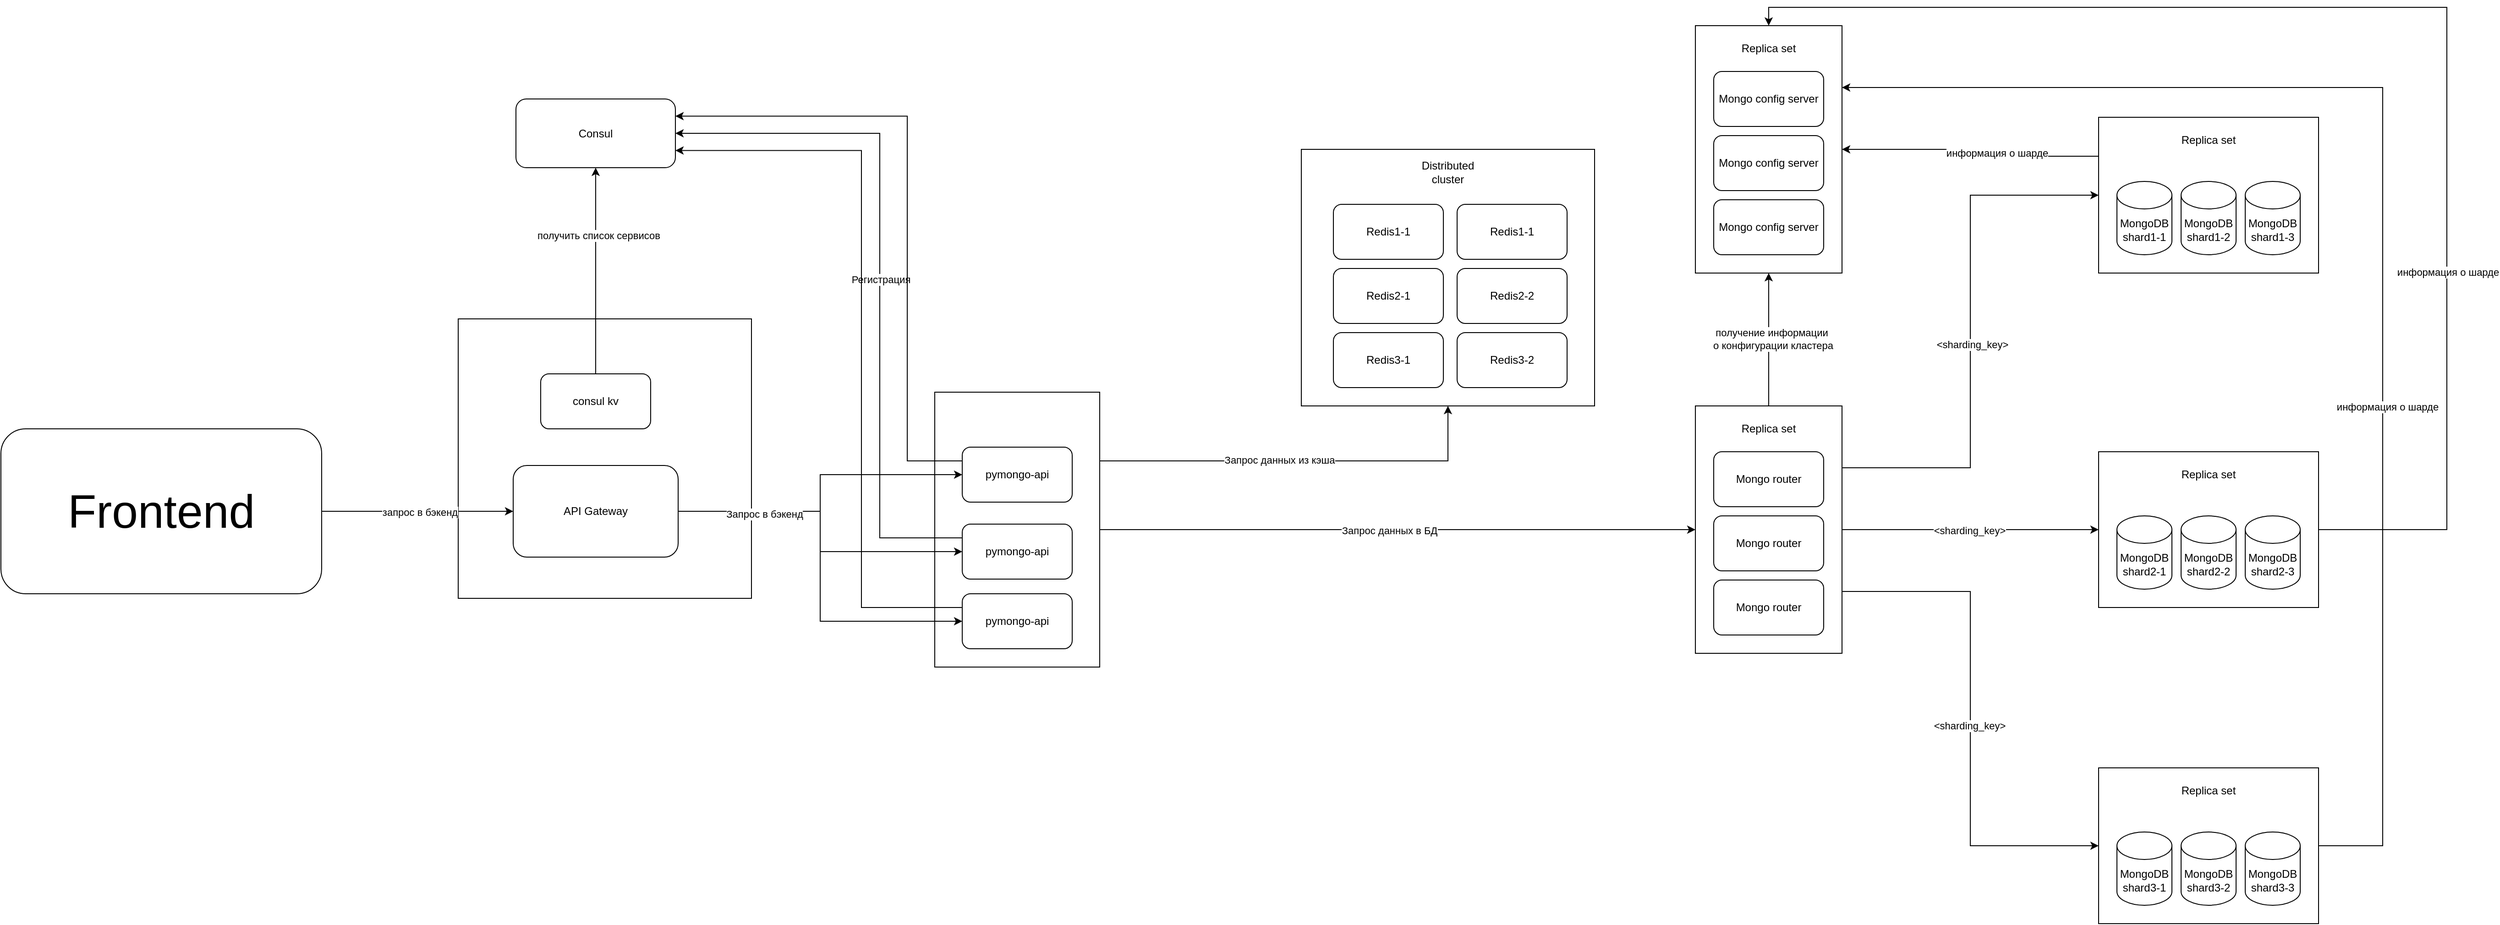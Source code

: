 <mxfile version="24.7.17">
  <diagram name="Page-1" id="-H_mtQnk-PTXWXPvYvuk">
    <mxGraphModel dx="4658" dy="3029" grid="1" gridSize="10" guides="1" tooltips="1" connect="1" arrows="1" fold="1" page="1" pageScale="1" pageWidth="1169" pageHeight="827" math="0" shadow="0">
      <root>
        <mxCell id="0" />
        <mxCell id="1" parent="0" />
        <mxCell id="bTCrIMpnv0tPwwKlhgsd-31" value="" style="rounded=0;whiteSpace=wrap;html=1;" vertex="1" parent="1">
          <mxGeometry x="-670" y="190" width="320" height="305" as="geometry" />
        </mxCell>
        <mxCell id="bTCrIMpnv0tPwwKlhgsd-10" style="edgeStyle=orthogonalEdgeStyle;rounded=0;orthogonalLoop=1;jettySize=auto;html=1;entryX=0;entryY=0.5;entryDx=0;entryDy=0;" edge="1" parent="1" source="bTCrIMpnv0tPwwKlhgsd-3" target="yvDFcet3MPlfMBib68oZ-49">
          <mxGeometry relative="1" as="geometry" />
        </mxCell>
        <mxCell id="bTCrIMpnv0tPwwKlhgsd-13" value="Запрос данных в БД" style="edgeLabel;html=1;align=center;verticalAlign=middle;resizable=0;points=[];" vertex="1" connectable="0" parent="bTCrIMpnv0tPwwKlhgsd-10">
          <mxGeometry x="-0.028" y="-1" relative="1" as="geometry">
            <mxPoint as="offset" />
          </mxGeometry>
        </mxCell>
        <mxCell id="bTCrIMpnv0tPwwKlhgsd-11" style="edgeStyle=orthogonalEdgeStyle;rounded=0;orthogonalLoop=1;jettySize=auto;html=1;exitX=1;exitY=0.25;exitDx=0;exitDy=0;entryX=0.5;entryY=1;entryDx=0;entryDy=0;" edge="1" parent="1" source="bTCrIMpnv0tPwwKlhgsd-3" target="yvDFcet3MPlfMBib68oZ-19">
          <mxGeometry relative="1" as="geometry" />
        </mxCell>
        <mxCell id="bTCrIMpnv0tPwwKlhgsd-12" value="Запрос данных из кэша" style="edgeLabel;html=1;align=center;verticalAlign=middle;resizable=0;points=[];" vertex="1" connectable="0" parent="bTCrIMpnv0tPwwKlhgsd-11">
          <mxGeometry x="-0.113" y="1" relative="1" as="geometry">
            <mxPoint x="1" as="offset" />
          </mxGeometry>
        </mxCell>
        <mxCell id="bTCrIMpnv0tPwwKlhgsd-3" value="" style="rounded=0;whiteSpace=wrap;html=1;" vertex="1" parent="1">
          <mxGeometry x="-150" y="270" width="180" height="300" as="geometry" />
        </mxCell>
        <mxCell id="bTCrIMpnv0tPwwKlhgsd-28" style="edgeStyle=orthogonalEdgeStyle;rounded=0;orthogonalLoop=1;jettySize=auto;html=1;exitX=0;exitY=0.25;exitDx=0;exitDy=0;entryX=1;entryY=0.5;entryDx=0;entryDy=0;" edge="1" parent="1" source="zA23MoTUsTF4_91t8viU-3" target="bTCrIMpnv0tPwwKlhgsd-6">
          <mxGeometry relative="1" as="geometry">
            <Array as="points">
              <mxPoint x="-210" y="429" />
              <mxPoint x="-210" y="-12" />
            </Array>
          </mxGeometry>
        </mxCell>
        <mxCell id="bTCrIMpnv0tPwwKlhgsd-36" value="Регистрация" style="edgeLabel;html=1;align=center;verticalAlign=middle;resizable=0;points=[];" vertex="1" connectable="0" parent="bTCrIMpnv0tPwwKlhgsd-28">
          <mxGeometry x="-0.011" relative="1" as="geometry">
            <mxPoint x="1" y="1" as="offset" />
          </mxGeometry>
        </mxCell>
        <mxCell id="zA23MoTUsTF4_91t8viU-3" value="pymongo-api" style="rounded=1;whiteSpace=wrap;html=1;" parent="1" vertex="1">
          <mxGeometry x="-120" y="414" width="120" height="60" as="geometry" />
        </mxCell>
        <mxCell id="yvDFcet3MPlfMBib68oZ-27" value="" style="group" parent="1" vertex="1" connectable="0">
          <mxGeometry x="1120" y="680" width="240" height="170" as="geometry" />
        </mxCell>
        <mxCell id="yvDFcet3MPlfMBib68oZ-23" value="" style="rounded=0;whiteSpace=wrap;html=1;" parent="yvDFcet3MPlfMBib68oZ-27" vertex="1">
          <mxGeometry width="240" height="170" as="geometry" />
        </mxCell>
        <mxCell id="yvDFcet3MPlfMBib68oZ-1" value="MongoDB&lt;div&gt;shard3-1&lt;/div&gt;" style="shape=cylinder3;whiteSpace=wrap;html=1;boundedLbl=1;backgroundOutline=1;size=15;" parent="yvDFcet3MPlfMBib68oZ-27" vertex="1">
          <mxGeometry x="20" y="70" width="60" height="80" as="geometry" />
        </mxCell>
        <mxCell id="yvDFcet3MPlfMBib68oZ-14" value="MongoDB&lt;div&gt;shard3-2&lt;/div&gt;" style="shape=cylinder3;whiteSpace=wrap;html=1;boundedLbl=1;backgroundOutline=1;size=15;" parent="yvDFcet3MPlfMBib68oZ-27" vertex="1">
          <mxGeometry x="90" y="70" width="60" height="80" as="geometry" />
        </mxCell>
        <mxCell id="yvDFcet3MPlfMBib68oZ-15" value="MongoDB&lt;div&gt;shard3-3&lt;/div&gt;" style="shape=cylinder3;whiteSpace=wrap;html=1;boundedLbl=1;backgroundOutline=1;size=15;" parent="yvDFcet3MPlfMBib68oZ-27" vertex="1">
          <mxGeometry x="160" y="70" width="60" height="80" as="geometry" />
        </mxCell>
        <mxCell id="yvDFcet3MPlfMBib68oZ-24" value="Replica set" style="text;html=1;align=center;verticalAlign=middle;whiteSpace=wrap;rounded=0;" parent="yvDFcet3MPlfMBib68oZ-27" vertex="1">
          <mxGeometry x="75" y="10" width="90" height="30" as="geometry" />
        </mxCell>
        <mxCell id="yvDFcet3MPlfMBib68oZ-28" value="" style="group" parent="1" vertex="1" connectable="0">
          <mxGeometry x="1120" y="335" width="240" height="170" as="geometry" />
        </mxCell>
        <mxCell id="yvDFcet3MPlfMBib68oZ-25" value="" style="rounded=0;whiteSpace=wrap;html=1;" parent="yvDFcet3MPlfMBib68oZ-28" vertex="1">
          <mxGeometry width="240" height="170" as="geometry" />
        </mxCell>
        <mxCell id="zA23MoTUsTF4_91t8viU-2" value="MongoDB&lt;br&gt;shard2-1" style="shape=cylinder3;whiteSpace=wrap;html=1;boundedLbl=1;backgroundOutline=1;size=15;" parent="yvDFcet3MPlfMBib68oZ-28" vertex="1">
          <mxGeometry x="20" y="70" width="60" height="80" as="geometry" />
        </mxCell>
        <mxCell id="yvDFcet3MPlfMBib68oZ-12" value="MongoDB&lt;br&gt;shard2-2" style="shape=cylinder3;whiteSpace=wrap;html=1;boundedLbl=1;backgroundOutline=1;size=15;" parent="yvDFcet3MPlfMBib68oZ-28" vertex="1">
          <mxGeometry x="90" y="70" width="60" height="80" as="geometry" />
        </mxCell>
        <mxCell id="yvDFcet3MPlfMBib68oZ-13" value="MongoDB&lt;br&gt;shard2-3" style="shape=cylinder3;whiteSpace=wrap;html=1;boundedLbl=1;backgroundOutline=1;size=15;" parent="yvDFcet3MPlfMBib68oZ-28" vertex="1">
          <mxGeometry x="160" y="70" width="60" height="80" as="geometry" />
        </mxCell>
        <mxCell id="yvDFcet3MPlfMBib68oZ-26" value="Replica set" style="text;html=1;align=center;verticalAlign=middle;whiteSpace=wrap;rounded=0;" parent="yvDFcet3MPlfMBib68oZ-28" vertex="1">
          <mxGeometry x="75" y="10" width="90" height="30" as="geometry" />
        </mxCell>
        <mxCell id="yvDFcet3MPlfMBib68oZ-38" value="" style="group" parent="1" vertex="1" connectable="0">
          <mxGeometry x="1120" y="-30" width="240" height="170" as="geometry" />
        </mxCell>
        <mxCell id="yvDFcet3MPlfMBib68oZ-39" value="" style="rounded=0;whiteSpace=wrap;html=1;" parent="yvDFcet3MPlfMBib68oZ-38" vertex="1">
          <mxGeometry width="240" height="170" as="geometry" />
        </mxCell>
        <mxCell id="yvDFcet3MPlfMBib68oZ-40" value="MongoDB&lt;div&gt;shard1-1&lt;/div&gt;" style="shape=cylinder3;whiteSpace=wrap;html=1;boundedLbl=1;backgroundOutline=1;size=15;" parent="yvDFcet3MPlfMBib68oZ-38" vertex="1">
          <mxGeometry x="20" y="70" width="60" height="80" as="geometry" />
        </mxCell>
        <mxCell id="yvDFcet3MPlfMBib68oZ-41" value="MongoDB&lt;div&gt;shard1-2&lt;/div&gt;" style="shape=cylinder3;whiteSpace=wrap;html=1;boundedLbl=1;backgroundOutline=1;size=15;" parent="yvDFcet3MPlfMBib68oZ-38" vertex="1">
          <mxGeometry x="90" y="70" width="60" height="80" as="geometry" />
        </mxCell>
        <mxCell id="yvDFcet3MPlfMBib68oZ-42" value="MongoDB&lt;div&gt;shard1-3&lt;/div&gt;" style="shape=cylinder3;whiteSpace=wrap;html=1;boundedLbl=1;backgroundOutline=1;size=15;" parent="yvDFcet3MPlfMBib68oZ-38" vertex="1">
          <mxGeometry x="160" y="70" width="60" height="80" as="geometry" />
        </mxCell>
        <mxCell id="yvDFcet3MPlfMBib68oZ-43" value="Replica set" style="text;html=1;align=center;verticalAlign=middle;whiteSpace=wrap;rounded=0;" parent="yvDFcet3MPlfMBib68oZ-38" vertex="1">
          <mxGeometry x="75" y="10" width="90" height="30" as="geometry" />
        </mxCell>
        <mxCell id="yvDFcet3MPlfMBib68oZ-53" value="" style="group" parent="1" vertex="1" connectable="0">
          <mxGeometry x="680" y="-130" width="160" height="270" as="geometry" />
        </mxCell>
        <mxCell id="yvDFcet3MPlfMBib68oZ-36" value="" style="rounded=0;whiteSpace=wrap;html=1;" parent="yvDFcet3MPlfMBib68oZ-53" vertex="1">
          <mxGeometry width="160" height="270" as="geometry" />
        </mxCell>
        <mxCell id="yvDFcet3MPlfMBib68oZ-7" value="Mongo config server" style="rounded=1;whiteSpace=wrap;html=1;" parent="yvDFcet3MPlfMBib68oZ-53" vertex="1">
          <mxGeometry x="20" y="50" width="120" height="60" as="geometry" />
        </mxCell>
        <mxCell id="yvDFcet3MPlfMBib68oZ-34" value="Mongo config server" style="rounded=1;whiteSpace=wrap;html=1;" parent="yvDFcet3MPlfMBib68oZ-53" vertex="1">
          <mxGeometry x="20" y="120" width="120" height="60" as="geometry" />
        </mxCell>
        <mxCell id="yvDFcet3MPlfMBib68oZ-35" value="Mongo config server" style="rounded=1;whiteSpace=wrap;html=1;" parent="yvDFcet3MPlfMBib68oZ-53" vertex="1">
          <mxGeometry x="20" y="190" width="120" height="60" as="geometry" />
        </mxCell>
        <mxCell id="yvDFcet3MPlfMBib68oZ-51" value="Replica set" style="text;html=1;align=center;verticalAlign=middle;whiteSpace=wrap;rounded=0;" parent="yvDFcet3MPlfMBib68oZ-53" vertex="1">
          <mxGeometry x="35" y="10" width="90" height="30" as="geometry" />
        </mxCell>
        <mxCell id="yvDFcet3MPlfMBib68oZ-54" value="" style="group" parent="1" vertex="1" connectable="0">
          <mxGeometry x="680" y="285" width="160" height="270" as="geometry" />
        </mxCell>
        <mxCell id="yvDFcet3MPlfMBib68oZ-49" value="" style="rounded=0;whiteSpace=wrap;html=1;" parent="yvDFcet3MPlfMBib68oZ-54" vertex="1">
          <mxGeometry width="160" height="270" as="geometry" />
        </mxCell>
        <mxCell id="yvDFcet3MPlfMBib68oZ-2" value="Mongo router" style="rounded=1;whiteSpace=wrap;html=1;" parent="yvDFcet3MPlfMBib68oZ-54" vertex="1">
          <mxGeometry x="20" y="50" width="120" height="60" as="geometry" />
        </mxCell>
        <mxCell id="yvDFcet3MPlfMBib68oZ-47" value="Mongo router" style="rounded=1;whiteSpace=wrap;html=1;" parent="yvDFcet3MPlfMBib68oZ-54" vertex="1">
          <mxGeometry x="20" y="120" width="120" height="60" as="geometry" />
        </mxCell>
        <mxCell id="yvDFcet3MPlfMBib68oZ-48" value="Mongo router" style="rounded=1;whiteSpace=wrap;html=1;" parent="yvDFcet3MPlfMBib68oZ-54" vertex="1">
          <mxGeometry x="20" y="190" width="120" height="60" as="geometry" />
        </mxCell>
        <mxCell id="yvDFcet3MPlfMBib68oZ-52" value="Replica set" style="text;html=1;align=center;verticalAlign=middle;whiteSpace=wrap;rounded=0;" parent="yvDFcet3MPlfMBib68oZ-54" vertex="1">
          <mxGeometry x="35" y="10" width="90" height="30" as="geometry" />
        </mxCell>
        <mxCell id="yvDFcet3MPlfMBib68oZ-58" style="edgeStyle=orthogonalEdgeStyle;rounded=0;orthogonalLoop=1;jettySize=auto;html=1;entryX=0;entryY=0.5;entryDx=0;entryDy=0;" parent="1" source="yvDFcet3MPlfMBib68oZ-49" target="yvDFcet3MPlfMBib68oZ-25" edge="1">
          <mxGeometry relative="1" as="geometry" />
        </mxCell>
        <mxCell id="bTCrIMpnv0tPwwKlhgsd-15" value="&amp;lt;sharding_key&amp;gt;" style="edgeLabel;html=1;align=center;verticalAlign=middle;resizable=0;points=[];" vertex="1" connectable="0" parent="yvDFcet3MPlfMBib68oZ-58">
          <mxGeometry x="-0.014" y="-1" relative="1" as="geometry">
            <mxPoint x="1" as="offset" />
          </mxGeometry>
        </mxCell>
        <mxCell id="yvDFcet3MPlfMBib68oZ-59" style="edgeStyle=orthogonalEdgeStyle;rounded=0;orthogonalLoop=1;jettySize=auto;html=1;exitX=1;exitY=0.25;exitDx=0;exitDy=0;entryX=0;entryY=0.5;entryDx=0;entryDy=0;" parent="1" source="yvDFcet3MPlfMBib68oZ-49" target="yvDFcet3MPlfMBib68oZ-39" edge="1">
          <mxGeometry relative="1" as="geometry" />
        </mxCell>
        <mxCell id="bTCrIMpnv0tPwwKlhgsd-14" value="&amp;lt;sharding_key&amp;gt;" style="edgeLabel;html=1;align=center;verticalAlign=middle;resizable=0;points=[];" vertex="1" connectable="0" parent="yvDFcet3MPlfMBib68oZ-59">
          <mxGeometry x="-0.049" y="-2" relative="1" as="geometry">
            <mxPoint as="offset" />
          </mxGeometry>
        </mxCell>
        <mxCell id="yvDFcet3MPlfMBib68oZ-60" style="edgeStyle=orthogonalEdgeStyle;rounded=0;orthogonalLoop=1;jettySize=auto;html=1;exitX=1;exitY=0.75;exitDx=0;exitDy=0;entryX=0;entryY=0.5;entryDx=0;entryDy=0;" parent="1" source="yvDFcet3MPlfMBib68oZ-49" target="yvDFcet3MPlfMBib68oZ-23" edge="1">
          <mxGeometry relative="1" as="geometry" />
        </mxCell>
        <mxCell id="bTCrIMpnv0tPwwKlhgsd-16" value="&amp;lt;sharding_key&amp;gt;" style="edgeLabel;html=1;align=center;verticalAlign=middle;resizable=0;points=[];" vertex="1" connectable="0" parent="yvDFcet3MPlfMBib68oZ-60">
          <mxGeometry x="0.028" y="-1" relative="1" as="geometry">
            <mxPoint as="offset" />
          </mxGeometry>
        </mxCell>
        <mxCell id="yvDFcet3MPlfMBib68oZ-62" style="edgeStyle=orthogonalEdgeStyle;rounded=0;orthogonalLoop=1;jettySize=auto;html=1;exitX=1;exitY=0.5;exitDx=0;exitDy=0;entryX=0.5;entryY=0;entryDx=0;entryDy=0;" parent="1" source="yvDFcet3MPlfMBib68oZ-25" target="yvDFcet3MPlfMBib68oZ-36" edge="1">
          <mxGeometry relative="1" as="geometry">
            <Array as="points">
              <mxPoint x="1500" y="420" />
              <mxPoint x="1500" y="-150" />
              <mxPoint x="760" y="-150" />
            </Array>
          </mxGeometry>
        </mxCell>
        <mxCell id="bTCrIMpnv0tPwwKlhgsd-18" value="информация о шарде" style="edgeLabel;html=1;align=center;verticalAlign=middle;resizable=0;points=[];" vertex="1" connectable="0" parent="yvDFcet3MPlfMBib68oZ-62">
          <mxGeometry x="-0.428" y="-1" relative="1" as="geometry">
            <mxPoint y="-1" as="offset" />
          </mxGeometry>
        </mxCell>
        <mxCell id="yvDFcet3MPlfMBib68oZ-65" style="edgeStyle=orthogonalEdgeStyle;rounded=0;orthogonalLoop=1;jettySize=auto;html=1;exitX=1;exitY=0.5;exitDx=0;exitDy=0;entryX=1;entryY=0.25;entryDx=0;entryDy=0;" parent="1" source="yvDFcet3MPlfMBib68oZ-23" target="yvDFcet3MPlfMBib68oZ-36" edge="1">
          <mxGeometry relative="1" as="geometry">
            <Array as="points">
              <mxPoint x="1430" y="765" />
              <mxPoint x="1430" y="-63" />
            </Array>
          </mxGeometry>
        </mxCell>
        <mxCell id="bTCrIMpnv0tPwwKlhgsd-17" value="информация о шарде" style="edgeLabel;html=1;align=center;verticalAlign=middle;resizable=0;points=[];" vertex="1" connectable="0" parent="yvDFcet3MPlfMBib68oZ-65">
          <mxGeometry x="-0.262" y="-5" relative="1" as="geometry">
            <mxPoint as="offset" />
          </mxGeometry>
        </mxCell>
        <mxCell id="yvDFcet3MPlfMBib68oZ-66" style="edgeStyle=orthogonalEdgeStyle;rounded=0;orthogonalLoop=1;jettySize=auto;html=1;exitX=0;exitY=0.25;exitDx=0;exitDy=0;entryX=1;entryY=0.5;entryDx=0;entryDy=0;" parent="1" source="yvDFcet3MPlfMBib68oZ-39" target="yvDFcet3MPlfMBib68oZ-36" edge="1">
          <mxGeometry relative="1" as="geometry" />
        </mxCell>
        <mxCell id="bTCrIMpnv0tPwwKlhgsd-19" value="информация о шарде" style="edgeLabel;html=1;align=center;verticalAlign=middle;resizable=0;points=[];" vertex="1" connectable="0" parent="yvDFcet3MPlfMBib68oZ-66">
          <mxGeometry x="-0.235" y="-4" relative="1" as="geometry">
            <mxPoint x="-1" as="offset" />
          </mxGeometry>
        </mxCell>
        <mxCell id="yvDFcet3MPlfMBib68oZ-71" value="" style="group" parent="1" vertex="1" connectable="0">
          <mxGeometry x="250" y="5" width="320" height="280" as="geometry" />
        </mxCell>
        <mxCell id="yvDFcet3MPlfMBib68oZ-19" value="" style="rounded=0;whiteSpace=wrap;html=1;container=0;" parent="yvDFcet3MPlfMBib68oZ-71" vertex="1">
          <mxGeometry width="320" height="280" as="geometry" />
        </mxCell>
        <mxCell id="yvDFcet3MPlfMBib68oZ-16" value="Redis3-1" style="rounded=1;whiteSpace=wrap;html=1;container=0;" parent="yvDFcet3MPlfMBib68oZ-71" vertex="1">
          <mxGeometry x="35" y="200" width="120" height="60" as="geometry" />
        </mxCell>
        <mxCell id="yvDFcet3MPlfMBib68oZ-17" value="Redis2-1" style="rounded=1;whiteSpace=wrap;html=1;container=0;" parent="yvDFcet3MPlfMBib68oZ-71" vertex="1">
          <mxGeometry x="35" y="130" width="120" height="60" as="geometry" />
        </mxCell>
        <mxCell id="yvDFcet3MPlfMBib68oZ-18" value="Redis1-1" style="rounded=1;whiteSpace=wrap;html=1;container=0;" parent="yvDFcet3MPlfMBib68oZ-71" vertex="1">
          <mxGeometry x="35" y="60" width="120" height="60" as="geometry" />
        </mxCell>
        <mxCell id="yvDFcet3MPlfMBib68oZ-20" value="Distributed cluster" style="text;html=1;align=center;verticalAlign=middle;whiteSpace=wrap;rounded=0;container=0;" parent="yvDFcet3MPlfMBib68oZ-71" vertex="1">
          <mxGeometry x="130" y="10" width="60" height="30" as="geometry" />
        </mxCell>
        <mxCell id="yvDFcet3MPlfMBib68oZ-67" value="Redis1-1" style="rounded=1;whiteSpace=wrap;html=1;container=0;" parent="yvDFcet3MPlfMBib68oZ-71" vertex="1">
          <mxGeometry x="170" y="60" width="120" height="60" as="geometry" />
        </mxCell>
        <mxCell id="yvDFcet3MPlfMBib68oZ-68" value="Redis2-2" style="rounded=1;whiteSpace=wrap;html=1;container=0;" parent="yvDFcet3MPlfMBib68oZ-71" vertex="1">
          <mxGeometry x="170" y="130" width="120" height="60" as="geometry" />
        </mxCell>
        <mxCell id="yvDFcet3MPlfMBib68oZ-69" value="Redis3-2" style="rounded=1;whiteSpace=wrap;html=1;container=0;" parent="yvDFcet3MPlfMBib68oZ-71" vertex="1">
          <mxGeometry x="170" y="200" width="120" height="60" as="geometry" />
        </mxCell>
        <mxCell id="bTCrIMpnv0tPwwKlhgsd-27" style="edgeStyle=orthogonalEdgeStyle;rounded=0;orthogonalLoop=1;jettySize=auto;html=1;exitX=0;exitY=0.25;exitDx=0;exitDy=0;entryX=1;entryY=0.25;entryDx=0;entryDy=0;" edge="1" parent="1" source="bTCrIMpnv0tPwwKlhgsd-1" target="bTCrIMpnv0tPwwKlhgsd-6">
          <mxGeometry relative="1" as="geometry">
            <Array as="points">
              <mxPoint x="-180" y="345" />
              <mxPoint x="-180" y="-31" />
            </Array>
          </mxGeometry>
        </mxCell>
        <mxCell id="bTCrIMpnv0tPwwKlhgsd-1" value="pymongo-api" style="rounded=1;whiteSpace=wrap;html=1;" vertex="1" parent="1">
          <mxGeometry x="-120" y="330" width="120" height="60" as="geometry" />
        </mxCell>
        <mxCell id="bTCrIMpnv0tPwwKlhgsd-29" style="edgeStyle=orthogonalEdgeStyle;rounded=0;orthogonalLoop=1;jettySize=auto;html=1;exitX=0;exitY=0.25;exitDx=0;exitDy=0;entryX=1;entryY=0.75;entryDx=0;entryDy=0;" edge="1" parent="1" source="bTCrIMpnv0tPwwKlhgsd-2" target="bTCrIMpnv0tPwwKlhgsd-6">
          <mxGeometry relative="1" as="geometry">
            <Array as="points">
              <mxPoint x="-230" y="505" />
              <mxPoint x="-230" y="6" />
            </Array>
          </mxGeometry>
        </mxCell>
        <mxCell id="bTCrIMpnv0tPwwKlhgsd-2" value="pymongo-api" style="rounded=1;whiteSpace=wrap;html=1;" vertex="1" parent="1">
          <mxGeometry x="-120" y="490" width="120" height="60" as="geometry" />
        </mxCell>
        <mxCell id="bTCrIMpnv0tPwwKlhgsd-23" style="edgeStyle=orthogonalEdgeStyle;rounded=0;orthogonalLoop=1;jettySize=auto;html=1;entryX=0;entryY=0.5;entryDx=0;entryDy=0;" edge="1" parent="1" source="bTCrIMpnv0tPwwKlhgsd-4" target="bTCrIMpnv0tPwwKlhgsd-5">
          <mxGeometry relative="1" as="geometry" />
        </mxCell>
        <mxCell id="bTCrIMpnv0tPwwKlhgsd-24" value="запрос в бэкенд" style="edgeLabel;html=1;align=center;verticalAlign=middle;resizable=0;points=[];" vertex="1" connectable="0" parent="bTCrIMpnv0tPwwKlhgsd-23">
          <mxGeometry x="0.018" y="-1" relative="1" as="geometry">
            <mxPoint as="offset" />
          </mxGeometry>
        </mxCell>
        <mxCell id="bTCrIMpnv0tPwwKlhgsd-4" value="Frontend" style="rounded=1;whiteSpace=wrap;html=1;fontSize=51;" vertex="1" parent="1">
          <mxGeometry x="-1169" y="310" width="350" height="180" as="geometry" />
        </mxCell>
        <mxCell id="bTCrIMpnv0tPwwKlhgsd-25" style="edgeStyle=orthogonalEdgeStyle;rounded=0;orthogonalLoop=1;jettySize=auto;html=1;entryX=0.5;entryY=1;entryDx=0;entryDy=0;exitX=0.5;exitY=0;exitDx=0;exitDy=0;" edge="1" parent="1" source="bTCrIMpnv0tPwwKlhgsd-30" target="bTCrIMpnv0tPwwKlhgsd-6">
          <mxGeometry relative="1" as="geometry" />
        </mxCell>
        <mxCell id="bTCrIMpnv0tPwwKlhgsd-26" value="получить список сервисов" style="edgeLabel;html=1;align=center;verticalAlign=middle;resizable=0;points=[];" vertex="1" connectable="0" parent="bTCrIMpnv0tPwwKlhgsd-25">
          <mxGeometry x="0.34" y="-3" relative="1" as="geometry">
            <mxPoint as="offset" />
          </mxGeometry>
        </mxCell>
        <mxCell id="bTCrIMpnv0tPwwKlhgsd-32" style="edgeStyle=orthogonalEdgeStyle;rounded=0;orthogonalLoop=1;jettySize=auto;html=1;entryX=0;entryY=0.5;entryDx=0;entryDy=0;" edge="1" parent="1" source="bTCrIMpnv0tPwwKlhgsd-5" target="bTCrIMpnv0tPwwKlhgsd-1">
          <mxGeometry relative="1" as="geometry" />
        </mxCell>
        <mxCell id="bTCrIMpnv0tPwwKlhgsd-33" style="edgeStyle=orthogonalEdgeStyle;rounded=0;orthogonalLoop=1;jettySize=auto;html=1;entryX=0;entryY=0.5;entryDx=0;entryDy=0;" edge="1" parent="1" source="bTCrIMpnv0tPwwKlhgsd-5" target="zA23MoTUsTF4_91t8viU-3">
          <mxGeometry relative="1" as="geometry" />
        </mxCell>
        <mxCell id="bTCrIMpnv0tPwwKlhgsd-34" style="edgeStyle=orthogonalEdgeStyle;rounded=0;orthogonalLoop=1;jettySize=auto;html=1;entryX=0;entryY=0.5;entryDx=0;entryDy=0;" edge="1" parent="1" source="bTCrIMpnv0tPwwKlhgsd-5" target="bTCrIMpnv0tPwwKlhgsd-2">
          <mxGeometry relative="1" as="geometry" />
        </mxCell>
        <mxCell id="bTCrIMpnv0tPwwKlhgsd-35" value="Запрос в бэкенд" style="edgeLabel;html=1;align=center;verticalAlign=middle;resizable=0;points=[];" vertex="1" connectable="0" parent="bTCrIMpnv0tPwwKlhgsd-34">
          <mxGeometry x="-0.562" y="-3" relative="1" as="geometry">
            <mxPoint as="offset" />
          </mxGeometry>
        </mxCell>
        <mxCell id="bTCrIMpnv0tPwwKlhgsd-5" value="API Gateway" style="rounded=1;whiteSpace=wrap;html=1;" vertex="1" parent="1">
          <mxGeometry x="-610" y="350" width="180" height="100" as="geometry" />
        </mxCell>
        <mxCell id="bTCrIMpnv0tPwwKlhgsd-6" value="Consul" style="rounded=1;whiteSpace=wrap;html=1;" vertex="1" parent="1">
          <mxGeometry x="-607" y="-50" width="174" height="75" as="geometry" />
        </mxCell>
        <mxCell id="bTCrIMpnv0tPwwKlhgsd-21" style="edgeStyle=orthogonalEdgeStyle;rounded=0;orthogonalLoop=1;jettySize=auto;html=1;entryX=0.5;entryY=1;entryDx=0;entryDy=0;exitX=0.5;exitY=0;exitDx=0;exitDy=0;" edge="1" parent="1" source="yvDFcet3MPlfMBib68oZ-49" target="yvDFcet3MPlfMBib68oZ-36">
          <mxGeometry relative="1" as="geometry" />
        </mxCell>
        <mxCell id="bTCrIMpnv0tPwwKlhgsd-22" value="получение информации&lt;div&gt;&amp;nbsp;о конфигурации кластера&lt;/div&gt;" style="edgeLabel;html=1;align=center;verticalAlign=middle;resizable=0;points=[];" vertex="1" connectable="0" parent="bTCrIMpnv0tPwwKlhgsd-21">
          <mxGeometry x="0.016" y="-3" relative="1" as="geometry">
            <mxPoint as="offset" />
          </mxGeometry>
        </mxCell>
        <mxCell id="bTCrIMpnv0tPwwKlhgsd-30" value="consul kv" style="rounded=1;whiteSpace=wrap;html=1;" vertex="1" parent="1">
          <mxGeometry x="-580" y="250" width="120" height="60" as="geometry" />
        </mxCell>
      </root>
    </mxGraphModel>
  </diagram>
</mxfile>
